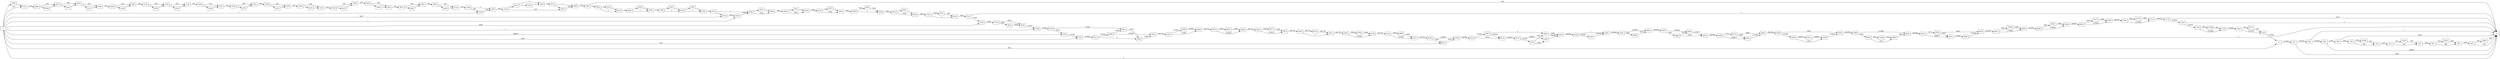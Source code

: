 digraph {
	graph [rankdir=LR]
	node [shape=rectangle]
	2 -> 227 [label=275491]
	227 -> 1 [label=3428]
	227 -> 265 [label=272063]
	265 -> 1 [label=1]
	265 -> 292 [label=272062]
	292 -> 1 [label=268817]
	292 -> 298 [label=3245]
	298 -> 1 [label=1840]
	298 -> 329 [label=1405]
	329 -> 350 [label=582]
	329 -> 10208 [label=823]
	350 -> 413 [label=1405]
	413 -> 437 [label=582]
	413 -> 10231 [label=823]
	437 -> 641 [label=1405]
	641 -> 662 [label=582]
	641 -> 10251 [label=823]
	662 -> 664 [label=1405]
	664 -> 1 [label=823]
	664 -> 1982 [label=582]
	1982 -> 1 [label=582]
	2791 -> 2868 [label=325]
	2868 -> 2917 [label=324]
	2868 -> 4040 [label=1]
	2917 -> 2953 [label=324]
	2917 -> 4075 [label=1]
	2953 -> 2990 [label=324]
	2953 -> 4111 [label=1]
	2990 -> 3028 [label=325]
	3028 -> 3082 [label=324]
	3028 -> 4164 [label=1]
	3082 -> 3118 [label=325]
	3118 -> 3145 [label=324]
	3118 -> 4190 [label=1]
	3145 -> 3172 [label=324]
	3145 -> 4216 [label=1]
	3172 -> 3200 [label=325]
	3200 -> 3221 [label=324]
	3200 -> 4236 [label=1]
	3221 -> 3352 [label=325]
	3352 -> 3391 [label=324]
	3352 -> 4274 [label=1]
	3391 -> 3430 [label=325]
	3430 -> 3490 [label=324]
	3430 -> 4333 [label=1]
	3490 -> 3506 [label=325]
	3506 -> 3527 [label=324]
	3506 -> 4353 [label=1]
	3527 -> 3538 [label=325]
	3538 -> 3559 [label=324]
	3538 -> 4373 [label=1]
	3559 -> 3562 [label=325]
	3562 -> 3650 [label=324]
	3562 -> 4460 [label=1]
	3650 -> 3670 [label=325]
	3670 -> 3691 [label=324]
	3670 -> 4480 [label=1]
	3691 -> 3697 [label=325]
	3697 -> 3718 [label=324]
	3697 -> 4500 [label=1]
	3718 -> 3766 [label=325]
	3766 -> 3784 [label=324]
	3766 -> 3787 [label=1]
	3784 -> 3787 [label=325]
	3787 -> 3793 [label=326]
	3793 -> 3853 [label=324]
	3793 -> 4541 [label=2]
	3853 -> 3868 [label=325]
	3868 -> 3963 [label=326]
	3963 -> 1 [label=324]
	3963 -> 4594 [label=2]
	3992 -> 2791 [label=1]
	4040 -> 2917 [label=1]
	4075 -> 2953 [label=1]
	4111 -> 2990 [label=1]
	4164 -> 3082 [label=1]
	4190 -> 3145 [label=1]
	4216 -> 3172 [label=1]
	4236 -> 3221 [label=1]
	4274 -> 3391 [label=1]
	4333 -> 3490 [label=1]
	4353 -> 3527 [label=1]
	4373 -> 3559 [label=1]
	4460 -> 3650 [label=1]
	4480 -> 3691 [label=1]
	4500 -> 3718 [label=1]
	4541 -> 4562 [label=1]
	4541 -> 5378 [label=1]
	4562 -> 4574 [label=2]
	4574 -> 3853 [label=1]
	4574 -> 3868 [label=1]
	4594 -> 4615 [label=1]
	4594 -> 5418 [label=1]
	4615 -> 4684 [label=2]
	4684 -> 4705 [label=1]
	4684 -> 5438 [label=1]
	4705 -> 4708 [label=2]
	4708 -> 4738 [label=1]
	4708 -> 5467 [label=1]
	4738 -> 4759 [label=1]
	4738 -> 5487 [label=1]
	4759 -> 4762 [label=2]
	4762 -> 4763 [label=1]
	4762 -> 4783 [label=1]
	4763 -> 4782 [label=7658]
	4782 -> 4783 [label=7659]
	4783 -> 4804 [label=7659]
	4783 -> 5527 [label=1]
	4804 -> 4926 [label=7660]
	4926 -> 4947 [label=7659]
	4926 -> 5547 [label=1]
	4947 -> 4978 [label=7660]
	4978 -> 4999 [label=7659]
	4978 -> 5567 [label=1]
	4999 -> 5008 [label=7660]
	5008 -> 5029 [label=1]
	5008 -> 5587 [label=7659]
	5029 -> 5055 [label=7660]
	5055 -> 5076 [label=7659]
	5055 -> 5607 [label=1]
	5076 -> 5161 [label=7660]
	5161 -> 5182 [label=2]
	5161 -> 9737 [label=7658]
	5182 -> 5331 [label=7660]
	5331 -> 1 [label=1]
	5331 -> 5726 [label=7659]
	5378 -> 4562 [label=1]
	5418 -> 4615 [label=1]
	5438 -> 4705 [label=1]
	5467 -> 4738 [label=1]
	5487 -> 4759 [label=1]
	5527 -> 4804 [label=1]
	5547 -> 4947 [label=1]
	5567 -> 4999 [label=1]
	5587 -> 5029 [label=7659]
	5607 -> 5076 [label=1]
	5726 -> 5739 [label=11087]
	5739 -> 5760 [label=7659]
	5739 -> 9697 [label=3428]
	5760 -> 5764 [label=11087]
	5764 -> 5784 [label=11088]
	5784 -> 5793 [label=3430]
	5784 -> 9623 [label=7658]
	5793 -> 5797 [label=272247]
	5797 -> 5811 [label=274087]
	5811 -> 5832 [label=1]
	5811 -> 6659 [label=274086]
	5832 -> 5835 [label=11088]
	5835 -> 5841 [label=281745]
	5841 -> 5862 [label=11088]
	5841 -> 6699 [label=270657]
	5862 -> 5871 [label=281745]
	5871 -> 5892 [label=270658]
	5871 -> 9657 [label=11087]
	5892 -> 5952 [label=281745]
	5952 -> 5973 [label=278316]
	5952 -> 9677 [label=3429]
	5973 -> 6045 [label=281745]
	6045 -> 6072 [label=1]
	6045 -> 6725 [label=281744]
	6072 -> 6087 [label=281745]
	6087 -> 6108 [label=274087]
	6087 -> 9789 [label=7658]
	6108 -> 6132 [label=281745]
	6132 -> 6153 [label=274087]
	6132 -> 9809 [label=7658]
	6153 -> 6159 [label=281745]
	6159 -> 6180 [label=274087]
	6159 -> 9813 [label=7658]
	6180 -> 6232 [label=282568]
	6232 -> 6243 [label=274910]
	6232 -> 6735 [label=7658]
	6243 -> 6282 [label=1]
	6243 -> 6735 [label=274909]
	6282 -> 6294 [label=8482]
	6294 -> 6339 [label=282568]
	6339 -> 6360 [label=1]
	6339 -> 6795 [label=282567]
	6360 -> 6381 [label=282568]
	6381 -> 6402 [label=274087]
	6381 -> 9880 [label=8481]
	6402 -> 6405 [label=282568]
	6405 -> 6426 [label=274087]
	6405 -> 9886 [label=8481]
	6426 -> 6435 [label=274910]
	6435 -> 6468 [label=282568]
	6468 -> 6474 [label=13751]
	6468 -> 6810 [label=268817]
	6474 -> 6495 [label=8482]
	6474 -> 6810 [label=5269]
	6495 -> 6506 [label=282568]
	6506 -> 6508 [label=274087]
	6506 -> 6559 [label=8481]
	6508 -> 6529 [label=5270]
	6508 -> 10313 [label=268817]
	6529 -> 6559 [label=274087]
	6559 -> 6589 [label=282568]
	6589 -> 6626 [label=274087]
	6589 -> 9963 [label=8481]
	6626 -> 6630 [label=282568]
	6630 -> 6636 [label=13751]
	6630 -> 6651 [label=268817]
	6636 -> 6651 [label=5270]
	6636 -> 6816 [label=8481]
	6651 -> 6656 [label=274087]
	6656 -> 6816 [label=274086]
	6656 -> 1 [label=1]
	6659 -> 5835 [label=270657]
	6659 -> 9623 [label=3429]
	6699 -> 5862 [label=270657]
	6725 -> 6072 [label=281744]
	6735 -> 6737 [label=282567]
	6737 -> 6752 [label=13750]
	6737 -> 6758 [label=268817]
	6752 -> 6758 [label=5269]
	6752 -> 6282 [label=8481]
	6758 -> 6294 [label=274086]
	6795 -> 6360 [label=282567]
	6810 -> 6495 [label=274086]
	6816 -> 6817 [label=282567]
	6817 -> 6845 [label=274086]
	6817 -> 10044 [label=8481]
	6845 -> 6882 [label=282567]
	6882 -> 6930 [label=274086]
	6882 -> 10091 [label=8481]
	6930 -> 6953 [label=282567]
	6953 -> 6976 [label=274086]
	6953 -> 10113 [label=8481]
	6976 -> 7090 [label=282567]
	7090 -> 7111 [label=274086]
	7090 -> 10133 [label=8481]
	7111 -> 7178 [label=282567]
	7178 -> 1 [label=7657]
	7178 -> 7197 [label=274910]
	7197 -> 1 [label=1]
	7197 -> 7318 [label=274909]
	7318 -> 7339 [label=274086]
	7318 -> 10188 [label=823]
	7339 -> 7402 [label=274909]
	7402 -> 7423 [label=274144]
	7402 -> 9717 [label=765]
	7423 -> 2 [label=274909]
	9623 -> 5832 [label=11087]
	9657 -> 5892 [label=11087]
	9677 -> 5973 [label=3429]
	9697 -> 5760 [label=3428]
	9717 -> 7423 [label=765]
	9737 -> 5182 [label=7658]
	9789 -> 6108 [label=7658]
	9809 -> 6153 [label=7658]
	9813 -> 6180 [label=8481]
	9880 -> 6402 [label=8481]
	9886 -> 6435 [label=7658]
	9886 -> 6426 [label=823]
	9963 -> 9985 [label=7657]
	9963 -> 10168 [label=824]
	9985 -> 6626 [label=8481]
	10044 -> 6845 [label=8481]
	10091 -> 6930 [label=8481]
	10113 -> 6976 [label=8481]
	10133 -> 7111 [label=8481]
	10168 -> 9985 [label=824]
	10188 -> 7339 [label=823]
	10208 -> 350 [label=823]
	10231 -> 437 [label=823]
	10251 -> 662 [label=823]
	10313 -> 6529 [label=268817]
	0 -> 2 [label=582]
	0 -> 3784 [label=1]
	0 -> 5797 [label=1840]
	0 -> 5764 [label=1]
	0 -> 5726 [label=3428]
	0 -> 4763 [label=7657]
	0 -> 9813 [label=823]
	0 -> 4782 [label=1]
	0 -> 2791 [label=324]
	0 -> 3992 [label=1]
	0 -> 1 [label=1]
	0 -> 5793 [label=268817]
}
